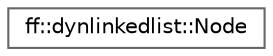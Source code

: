 digraph "类继承关系图"
{
 // LATEX_PDF_SIZE
  bgcolor="transparent";
  edge [fontname=Helvetica,fontsize=10,labelfontname=Helvetica,labelfontsize=10];
  node [fontname=Helvetica,fontsize=10,shape=box,height=0.2,width=0.4];
  rankdir="LR";
  Node0 [id="Node000000",label="ff::dynlinkedlist::Node",height=0.2,width=0.4,color="grey40", fillcolor="white", style="filled",URL="$structff_1_1dynlinkedlist_1_1_node.html",tooltip=" "];
}
